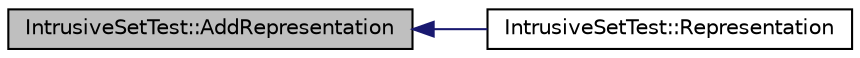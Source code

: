 digraph "IntrusiveSetTest::AddRepresentation"
{
 // INTERACTIVE_SVG=YES
  edge [fontname="Helvetica",fontsize="10",labelfontname="Helvetica",labelfontsize="10"];
  node [fontname="Helvetica",fontsize="10",shape=record];
  rankdir="LR";
  Node1 [label="IntrusiveSetTest::AddRepresentation",height=0.2,width=0.4,color="black", fillcolor="grey75", style="filled", fontcolor="black"];
  Node1 -> Node2 [dir="back",color="midnightblue",fontsize="10",style="solid",fontname="Helvetica"];
  Node2 [label="IntrusiveSetTest::Representation",height=0.2,width=0.4,color="black", fillcolor="white", style="filled",URL="$d6/d35/class_intrusive_set_test.html#a70690550366ed803acec0d3f1dbc7b91"];
}
